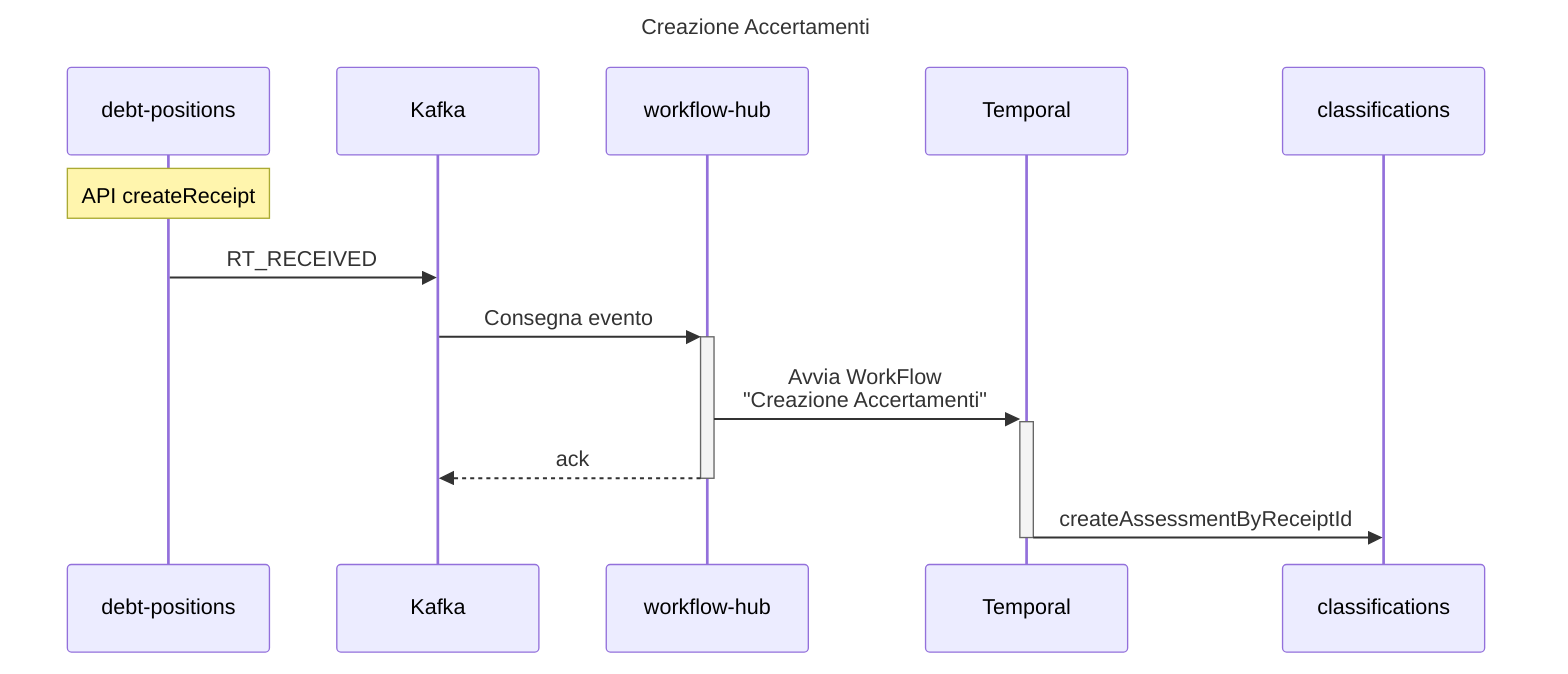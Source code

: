 ---
title: Creazione Accertamenti
---
sequenceDiagram
    participant MS_DP as debt-positions
    participant KAFKA as Kafka
    participant MS_WF as workflow-hub
    participant WF as Temporal
    participant MS_CL as classifications

    note over MS_DP: API createReceipt
    MS_DP ->> KAFKA: RT_RECEIVED

    KAFKA ->>+ MS_WF: Consegna evento
        MS_WF ->>+ WF: Avvia WorkFlow<BR />"Creazione Accertamenti"
        MS_WF -->>- KAFKA: ack

    WF ->> MS_CL: createAssessmentByReceiptId
    deactivate WF